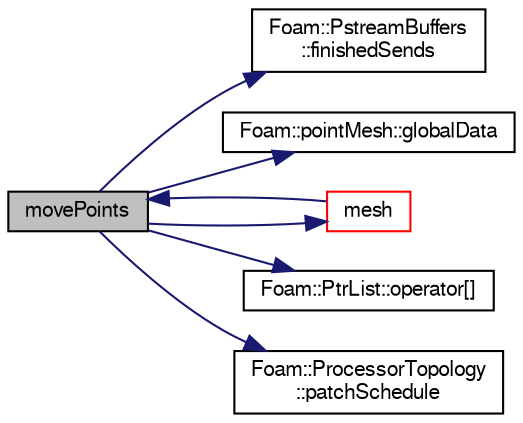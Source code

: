 digraph "movePoints"
{
  bgcolor="transparent";
  edge [fontname="FreeSans",fontsize="10",labelfontname="FreeSans",labelfontsize="10"];
  node [fontname="FreeSans",fontsize="10",shape=record];
  rankdir="LR";
  Node69 [label="movePoints",height=0.2,width=0.4,color="black", fillcolor="grey75", style="filled", fontcolor="black"];
  Node69 -> Node70 [color="midnightblue",fontsize="10",style="solid",fontname="FreeSans"];
  Node70 [label="Foam::PstreamBuffers\l::finishedSends",height=0.2,width=0.4,color="black",URL="$a26254.html#a9a9e71480e6b0d1b6d8ef3450eb576ce",tooltip="Mark all sends as having been done. This will start receives. "];
  Node69 -> Node71 [color="midnightblue",fontsize="10",style="solid",fontname="FreeSans"];
  Node71 [label="Foam::pointMesh::globalData",height=0.2,width=0.4,color="black",URL="$a27246.html#a4ae7ecd5871ca5c2830c058848696b1d",tooltip="Return parallel info. "];
  Node69 -> Node72 [color="midnightblue",fontsize="10",style="solid",fontname="FreeSans"];
  Node72 [label="mesh",height=0.2,width=0.4,color="red",URL="$a27242.html#aef91dafeb65266e03215dad90e1d3ff8",tooltip="Return the mesh reference. "];
  Node72 -> Node69 [color="midnightblue",fontsize="10",style="solid",fontname="FreeSans"];
  Node69 -> Node74 [color="midnightblue",fontsize="10",style="solid",fontname="FreeSans"];
  Node74 [label="Foam::PtrList::operator[]",height=0.2,width=0.4,color="black",URL="$a25914.html#a92eab3a97cd59afdf63a26b0a90642a9",tooltip="Return element const reference. "];
  Node69 -> Node75 [color="midnightblue",fontsize="10",style="solid",fontname="FreeSans"];
  Node75 [label="Foam::ProcessorTopology\l::patchSchedule",height=0.2,width=0.4,color="black",URL="$a27614.html#a073c4059b610f8e1c1aee75fb7b074ab",tooltip="Order in which the patches should be initialised/evaluated. "];
}
